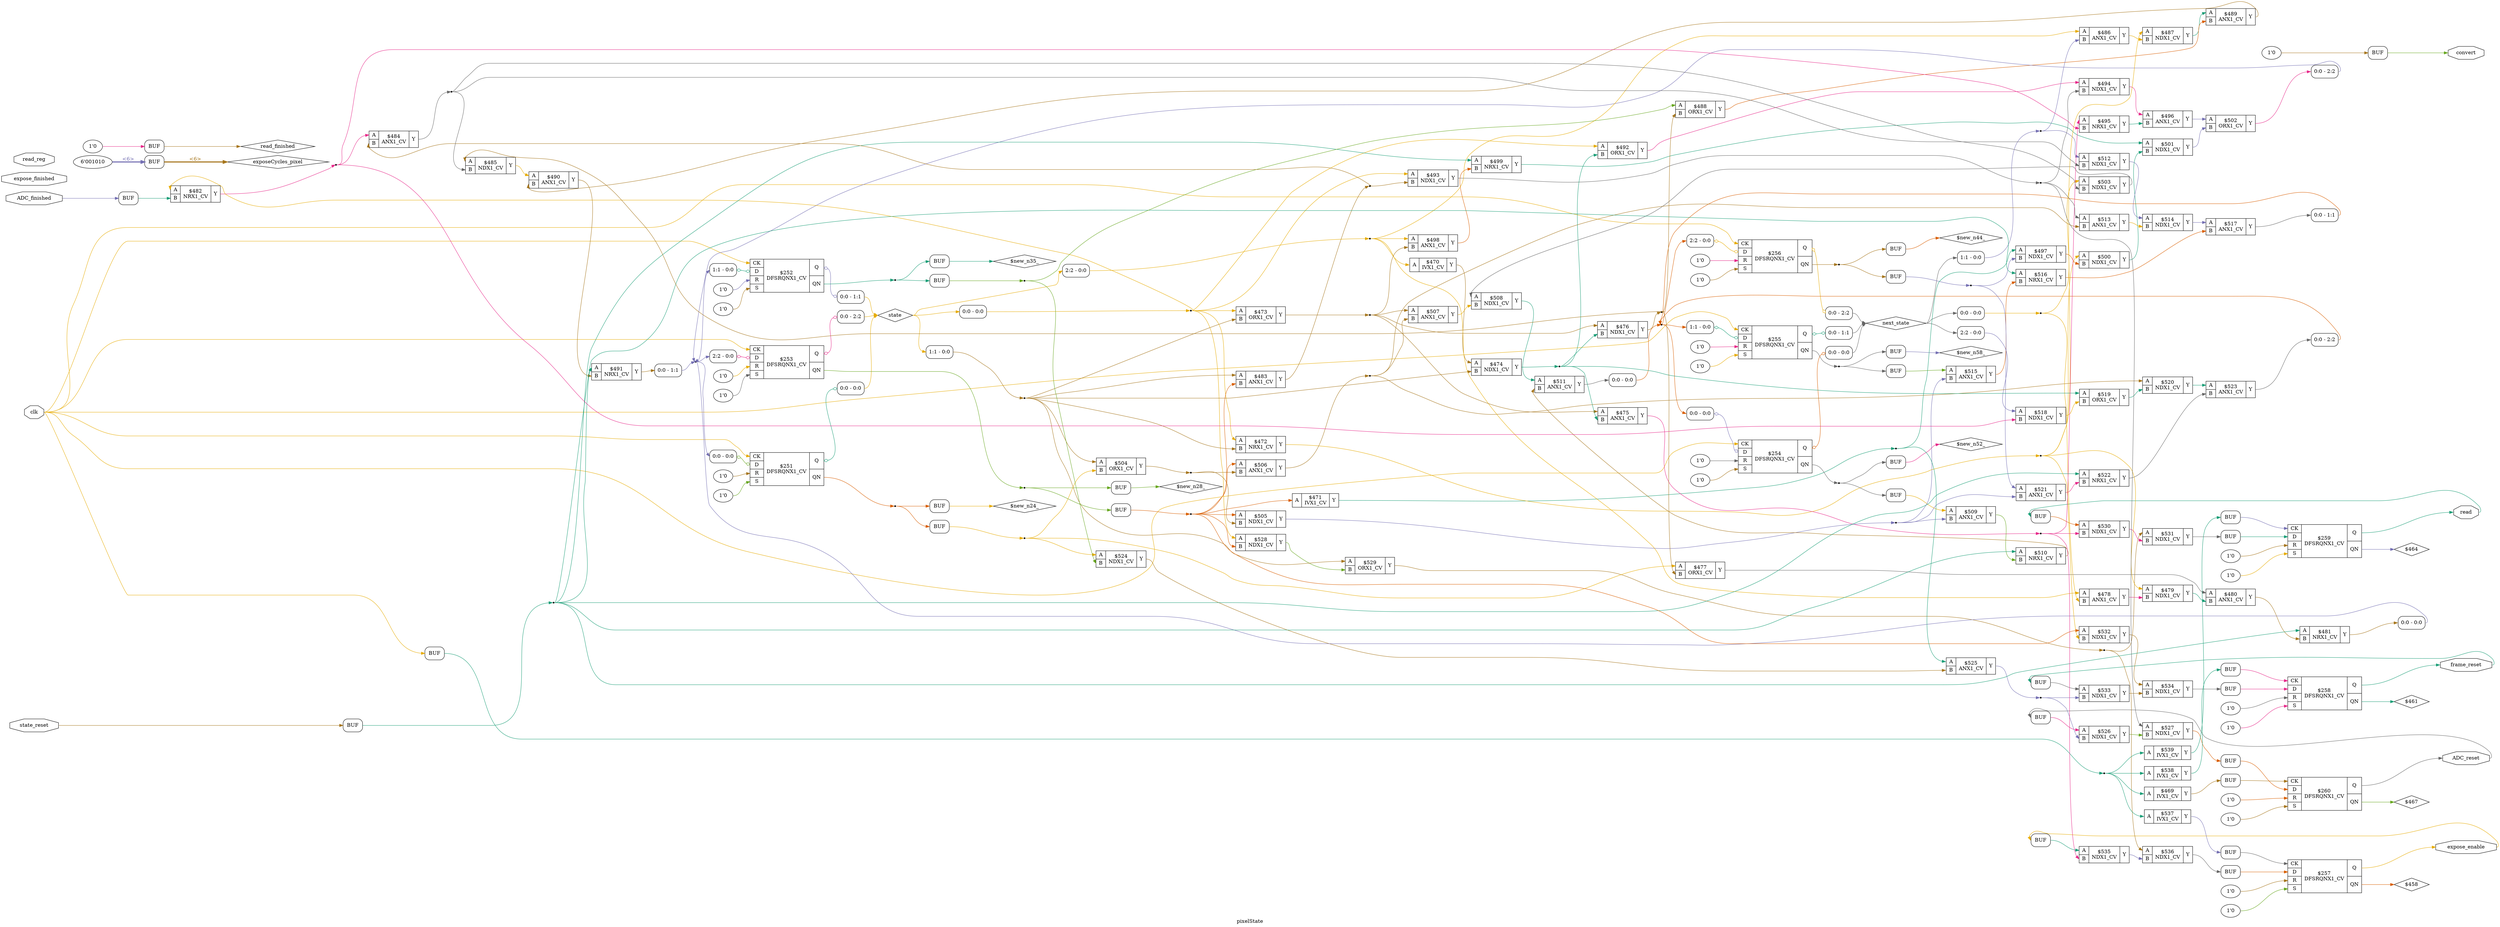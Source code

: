 digraph "pixelState" {
label="pixelState";
rankdir="LR";
remincross=true;
n159 [ shape=octagon, label="ADC_finished", color="black", fontcolor="black" ];
n160 [ shape=octagon, label="ADC_reset", color="black", fontcolor="black" ];
n161 [ shape=octagon, label="clk", color="black", fontcolor="black" ];
n162 [ shape=octagon, label="convert", color="black", fontcolor="black" ];
n163 [ shape=diamond, label="exposeCycles_pixel", color="black", fontcolor="black" ];
n164 [ shape=octagon, label="expose_enable", color="black", fontcolor="black" ];
n165 [ shape=octagon, label="expose_finished", color="black", fontcolor="black" ];
n166 [ shape=octagon, label="frame_reset", color="black", fontcolor="black" ];
n167 [ shape=diamond, label="next_state", color="black", fontcolor="black" ];
n168 [ shape=octagon, label="read", color="black", fontcolor="black" ];
n169 [ shape=diamond, label="read_finished", color="black", fontcolor="black" ];
n170 [ shape=octagon, label="read_reg", color="black", fontcolor="black" ];
n171 [ shape=diamond, label="state", color="black", fontcolor="black" ];
n172 [ shape=octagon, label="state_reset", color="black", fontcolor="black" ];
{ rank="source"; n159; n161; n165; n170; n172;}
{ rank="sink"; n160; n162; n164; n166; n168;}
c175 [ shape=record, label="{{<p173> A}|$469\nIVX1_CV|{<p174> Y}}" ];
c176 [ shape=record, label="{{<p173> A}|$470\nIVX1_CV|{<p174> Y}}" ];
c177 [ shape=record, label="{{<p173> A}|$471\nIVX1_CV|{<p174> Y}}" ];
c179 [ shape=record, label="{{<p173> A|<p178> B}|$472\nNRX1_CV|{<p174> Y}}" ];
c180 [ shape=record, label="{{<p173> A|<p178> B}|$473\nORX1_CV|{<p174> Y}}" ];
c181 [ shape=record, label="{{<p173> A|<p178> B}|$474\nNDX1_CV|{<p174> Y}}" ];
c182 [ shape=record, label="{{<p173> A|<p178> B}|$475\nANX1_CV|{<p174> Y}}" ];
c183 [ shape=record, label="{{<p173> A|<p178> B}|$476\nNDX1_CV|{<p174> Y}}" ];
c184 [ shape=record, label="{{<p173> A|<p178> B}|$477\nORX1_CV|{<p174> Y}}" ];
c185 [ shape=record, label="{{<p173> A|<p178> B}|$478\nANX1_CV|{<p174> Y}}" ];
c186 [ shape=record, label="{{<p173> A|<p178> B}|$479\nNDX1_CV|{<p174> Y}}" ];
c187 [ shape=record, label="{{<p173> A|<p178> B}|$480\nANX1_CV|{<p174> Y}}" ];
c188 [ shape=record, label="{{<p173> A|<p178> B}|$481\nNRX1_CV|{<p174> Y}}" ];
c189 [ shape=record, label="{{<p173> A|<p178> B}|$482\nNRX1_CV|{<p174> Y}}" ];
c190 [ shape=record, label="{{<p173> A|<p178> B}|$483\nANX1_CV|{<p174> Y}}" ];
c191 [ shape=record, label="{{<p173> A|<p178> B}|$484\nANX1_CV|{<p174> Y}}" ];
c192 [ shape=record, label="{{<p173> A|<p178> B}|$485\nNDX1_CV|{<p174> Y}}" ];
c193 [ shape=record, label="{{<p173> A|<p178> B}|$486\nANX1_CV|{<p174> Y}}" ];
c194 [ shape=record, label="{{<p173> A|<p178> B}|$487\nNDX1_CV|{<p174> Y}}" ];
c195 [ shape=record, label="{{<p173> A|<p178> B}|$488\nORX1_CV|{<p174> Y}}" ];
c196 [ shape=record, label="{{<p173> A|<p178> B}|$489\nANX1_CV|{<p174> Y}}" ];
c197 [ shape=record, label="{{<p173> A|<p178> B}|$490\nANX1_CV|{<p174> Y}}" ];
c198 [ shape=record, label="{{<p173> A|<p178> B}|$491\nNRX1_CV|{<p174> Y}}" ];
c199 [ shape=record, label="{{<p173> A|<p178> B}|$492\nORX1_CV|{<p174> Y}}" ];
c200 [ shape=record, label="{{<p173> A|<p178> B}|$493\nNDX1_CV|{<p174> Y}}" ];
c201 [ shape=record, label="{{<p173> A|<p178> B}|$494\nNDX1_CV|{<p174> Y}}" ];
c202 [ shape=record, label="{{<p173> A|<p178> B}|$495\nNRX1_CV|{<p174> Y}}" ];
c203 [ shape=record, label="{{<p173> A|<p178> B}|$496\nANX1_CV|{<p174> Y}}" ];
c204 [ shape=record, label="{{<p173> A|<p178> B}|$497\nNDX1_CV|{<p174> Y}}" ];
c205 [ shape=record, label="{{<p173> A|<p178> B}|$498\nANX1_CV|{<p174> Y}}" ];
c206 [ shape=record, label="{{<p173> A|<p178> B}|$499\nNRX1_CV|{<p174> Y}}" ];
c207 [ shape=record, label="{{<p173> A|<p178> B}|$500\nNDX1_CV|{<p174> Y}}" ];
c208 [ shape=record, label="{{<p173> A|<p178> B}|$501\nNDX1_CV|{<p174> Y}}" ];
c209 [ shape=record, label="{{<p173> A|<p178> B}|$502\nORX1_CV|{<p174> Y}}" ];
c210 [ shape=record, label="{{<p173> A|<p178> B}|$503\nNDX1_CV|{<p174> Y}}" ];
c211 [ shape=record, label="{{<p173> A|<p178> B}|$504\nORX1_CV|{<p174> Y}}" ];
c212 [ shape=record, label="{{<p173> A|<p178> B}|$505\nNDX1_CV|{<p174> Y}}" ];
c213 [ shape=record, label="{{<p173> A|<p178> B}|$506\nANX1_CV|{<p174> Y}}" ];
c214 [ shape=record, label="{{<p173> A|<p178> B}|$507\nANX1_CV|{<p174> Y}}" ];
c215 [ shape=record, label="{{<p173> A|<p178> B}|$508\nNDX1_CV|{<p174> Y}}" ];
c216 [ shape=record, label="{{<p173> A|<p178> B}|$509\nANX1_CV|{<p174> Y}}" ];
c217 [ shape=record, label="{{<p173> A|<p178> B}|$510\nNRX1_CV|{<p174> Y}}" ];
c218 [ shape=record, label="{{<p173> A|<p178> B}|$511\nANX1_CV|{<p174> Y}}" ];
c219 [ shape=record, label="{{<p173> A|<p178> B}|$512\nNDX1_CV|{<p174> Y}}" ];
c220 [ shape=record, label="{{<p173> A|<p178> B}|$513\nANX1_CV|{<p174> Y}}" ];
c221 [ shape=record, label="{{<p173> A|<p178> B}|$514\nNDX1_CV|{<p174> Y}}" ];
c222 [ shape=record, label="{{<p173> A|<p178> B}|$515\nANX1_CV|{<p174> Y}}" ];
c223 [ shape=record, label="{{<p173> A|<p178> B}|$516\nNRX1_CV|{<p174> Y}}" ];
c224 [ shape=record, label="{{<p173> A|<p178> B}|$517\nANX1_CV|{<p174> Y}}" ];
c225 [ shape=record, label="{{<p173> A|<p178> B}|$518\nNDX1_CV|{<p174> Y}}" ];
c226 [ shape=record, label="{{<p173> A|<p178> B}|$519\nORX1_CV|{<p174> Y}}" ];
c227 [ shape=record, label="{{<p173> A|<p178> B}|$520\nNDX1_CV|{<p174> Y}}" ];
c228 [ shape=record, label="{{<p173> A|<p178> B}|$521\nANX1_CV|{<p174> Y}}" ];
c229 [ shape=record, label="{{<p173> A|<p178> B}|$522\nNRX1_CV|{<p174> Y}}" ];
c230 [ shape=record, label="{{<p173> A|<p178> B}|$523\nANX1_CV|{<p174> Y}}" ];
c231 [ shape=record, label="{{<p173> A|<p178> B}|$524\nNDX1_CV|{<p174> Y}}" ];
c232 [ shape=record, label="{{<p173> A|<p178> B}|$525\nANX1_CV|{<p174> Y}}" ];
c233 [ shape=record, label="{{<p173> A|<p178> B}|$526\nNDX1_CV|{<p174> Y}}" ];
c234 [ shape=record, label="{{<p173> A|<p178> B}|$527\nNDX1_CV|{<p174> Y}}" ];
c235 [ shape=record, label="{{<p173> A|<p178> B}|$528\nNDX1_CV|{<p174> Y}}" ];
c236 [ shape=record, label="{{<p173> A|<p178> B}|$529\nORX1_CV|{<p174> Y}}" ];
c237 [ shape=record, label="{{<p173> A|<p178> B}|$530\nNDX1_CV|{<p174> Y}}" ];
c238 [ shape=record, label="{{<p173> A|<p178> B}|$531\nNDX1_CV|{<p174> Y}}" ];
c239 [ shape=record, label="{{<p173> A|<p178> B}|$532\nNDX1_CV|{<p174> Y}}" ];
c240 [ shape=record, label="{{<p173> A|<p178> B}|$533\nNDX1_CV|{<p174> Y}}" ];
c241 [ shape=record, label="{{<p173> A|<p178> B}|$534\nNDX1_CV|{<p174> Y}}" ];
c242 [ shape=record, label="{{<p173> A|<p178> B}|$535\nNDX1_CV|{<p174> Y}}" ];
c243 [ shape=record, label="{{<p173> A|<p178> B}|$536\nNDX1_CV|{<p174> Y}}" ];
c244 [ shape=record, label="{{<p173> A}|$537\nIVX1_CV|{<p174> Y}}" ];
c245 [ shape=record, label="{{<p173> A}|$538\nIVX1_CV|{<p174> Y}}" ];
c246 [ shape=record, label="{{<p173> A}|$539\nIVX1_CV|{<p174> Y}}" ];
v2 [ label="1'0" ];
v3 [ label="1'0" ];
c253 [ shape=record, label="{{<p247> CK|<p248> D|<p249> R|<p250> S}|$251\nDFSRQNX1_CV|{<p251> Q|<p252> QN}}" ];
x0 [ shape=record, style=rounded, label="<s0> 0:0 - 0:0 " ];
x0:e -> c253:p248:w [arrowhead=odiamond, arrowtail=odiamond, dir=both, colorscheme="dark28", color="5", fontcolor="5", label=""];
x1 [ shape=record, style=rounded, label="<s0> 0:0 - 0:0 " ];
c253:p251:e -> x1:w [arrowhead=odiamond, arrowtail=odiamond, dir=both, colorscheme="dark28", color="1", fontcolor="1", label=""];
v6 [ label="1'0" ];
v7 [ label="1'0" ];
c254 [ shape=record, label="{{<p247> CK|<p248> D|<p249> R|<p250> S}|$252\nDFSRQNX1_CV|{<p251> Q|<p252> QN}}" ];
x4 [ shape=record, style=rounded, label="<s0> 1:1 - 0:0 " ];
x4:e -> c254:p248:w [arrowhead=odiamond, arrowtail=odiamond, dir=both, colorscheme="dark28", color="1", fontcolor="1", label=""];
x5 [ shape=record, style=rounded, label="<s0> 0:0 - 1:1 " ];
c254:p251:e -> x5:w [arrowhead=odiamond, arrowtail=odiamond, dir=both, colorscheme="dark28", color="3", fontcolor="3", label=""];
v10 [ label="1'0" ];
v11 [ label="1'0" ];
c255 [ shape=record, label="{{<p247> CK|<p248> D|<p249> R|<p250> S}|$253\nDFSRQNX1_CV|{<p251> Q|<p252> QN}}" ];
x8 [ shape=record, style=rounded, label="<s0> 2:2 - 0:0 " ];
x8:e -> c255:p248:w [arrowhead=odiamond, arrowtail=odiamond, dir=both, colorscheme="dark28", color="4", fontcolor="4", label=""];
x9 [ shape=record, style=rounded, label="<s0> 0:0 - 2:2 " ];
c255:p251:e -> x9:w [arrowhead=odiamond, arrowtail=odiamond, dir=both, colorscheme="dark28", color="4", fontcolor="4", label=""];
v14 [ label="1'0" ];
v15 [ label="1'0" ];
c256 [ shape=record, label="{{<p247> CK|<p248> D|<p249> R|<p250> S}|$254\nDFSRQNX1_CV|{<p251> Q|<p252> QN}}" ];
x12 [ shape=record, style=rounded, label="<s0> 0:0 - 0:0 " ];
x12:e -> c256:p248:w [arrowhead=odiamond, arrowtail=odiamond, dir=both, colorscheme="dark28", color="3", fontcolor="3", label=""];
x13 [ shape=record, style=rounded, label="<s0> 0:0 - 0:0 " ];
c256:p251:e -> x13:w [arrowhead=odiamond, arrowtail=odiamond, dir=both, colorscheme="dark28", color="2", fontcolor="2", label=""];
v18 [ label="1'0" ];
v19 [ label="1'0" ];
c257 [ shape=record, label="{{<p247> CK|<p248> D|<p249> R|<p250> S}|$255\nDFSRQNX1_CV|{<p251> Q|<p252> QN}}" ];
x16 [ shape=record, style=rounded, label="<s0> 1:1 - 0:0 " ];
x16:e -> c257:p248:w [arrowhead=odiamond, arrowtail=odiamond, dir=both, colorscheme="dark28", color="1", fontcolor="1", label=""];
x17 [ shape=record, style=rounded, label="<s0> 0:0 - 1:1 " ];
c257:p251:e -> x17:w [arrowhead=odiamond, arrowtail=odiamond, dir=both, colorscheme="dark28", color="1", fontcolor="1", label=""];
v22 [ label="1'0" ];
v23 [ label="1'0" ];
c258 [ shape=record, label="{{<p247> CK|<p248> D|<p249> R|<p250> S}|$256\nDFSRQNX1_CV|{<p251> Q|<p252> QN}}" ];
x20 [ shape=record, style=rounded, label="<s0> 2:2 - 0:0 " ];
x20:e -> c258:p248:w [arrowhead=odiamond, arrowtail=odiamond, dir=both, colorscheme="dark28", color="6", fontcolor="6", label=""];
x21 [ shape=record, style=rounded, label="<s0> 0:0 - 2:2 " ];
c258:p251:e -> x21:w [arrowhead=odiamond, arrowtail=odiamond, dir=both, colorscheme="dark28", color="6", fontcolor="6", label=""];
v24 [ label="1'0" ];
v25 [ label="1'0" ];
c259 [ shape=record, label="{{<p247> CK|<p248> D|<p249> R|<p250> S}|$257\nDFSRQNX1_CV|{<p251> Q|<p252> QN}}" ];
v26 [ label="1'0" ];
v27 [ label="1'0" ];
c260 [ shape=record, label="{{<p247> CK|<p248> D|<p249> R|<p250> S}|$258\nDFSRQNX1_CV|{<p251> Q|<p252> QN}}" ];
v28 [ label="1'0" ];
v29 [ label="1'0" ];
c261 [ shape=record, label="{{<p247> CK|<p248> D|<p249> R|<p250> S}|$259\nDFSRQNX1_CV|{<p251> Q|<p252> QN}}" ];
v30 [ label="1'0" ];
v31 [ label="1'0" ];
c262 [ shape=record, label="{{<p247> CK|<p248> D|<p249> R|<p250> S}|$260\nDFSRQNX1_CV|{<p251> Q|<p252> QN}}" ];
v32 [ label="1'0" ];
x33 [shape=box, style=rounded, label="BUF"];
v34 [ label="6'001010" ];
x35 [shape=box, style=rounded, label="BUF"];
v36 [ label="1'0" ];
x37 [shape=box, style=rounded, label="BUF"];
x38 [shape=box, style=rounded, label="BUF"];
x39 [shape=box, style=rounded, label="BUF"];
x40 [shape=box, style=rounded, label="BUF"];
x41 [shape=box, style=rounded, label="BUF"];
x42 [shape=box, style=rounded, label="BUF"];
x43 [shape=box, style=rounded, label="BUF"];
x44 [shape=box, style=rounded, label="BUF"];
x45 [shape=box, style=rounded, label="BUF"];
x46 [ shape=record, style=rounded, label="<s0> 0:0 - 0:0 " ];
x47 [ shape=record, style=rounded, label="<s0> 2:2 - 0:0 " ];
x48 [ shape=record, style=rounded, label="<s0> 1:1 - 0:0 " ];
x49 [shape=box, style=rounded, label="BUF"];
x50 [shape=box, style=rounded, label="BUF"];
x51 [ shape=record, style=rounded, label="<s0> 0:0 - 0:0 " ];
x52 [shape=box, style=rounded, label="BUF"];
x53 [ shape=record, style=rounded, label="<s0> 0:0 - 0:0 " ];
x54 [ shape=record, style=rounded, label="<s0> 1:1 - 0:0 " ];
x55 [shape=box, style=rounded, label="BUF"];
x56 [ shape=record, style=rounded, label="<s0> 0:0 - 1:1 " ];
x57 [ shape=record, style=rounded, label="<s0> 2:2 - 0:0 " ];
x58 [shape=box, style=rounded, label="BUF"];
x59 [shape=box, style=rounded, label="BUF"];
x60 [ shape=record, style=rounded, label="<s0> 0:0 - 2:2 " ];
x61 [shape=box, style=rounded, label="BUF"];
x62 [ shape=record, style=rounded, label="<s0> 0:0 - 0:0 " ];
x63 [shape=box, style=rounded, label="BUF"];
x64 [ shape=record, style=rounded, label="<s0> 0:0 - 1:1 " ];
x65 [ shape=record, style=rounded, label="<s0> 0:0 - 2:2 " ];
x66 [shape=box, style=rounded, label="BUF"];
x67 [shape=box, style=rounded, label="BUF"];
x68 [shape=box, style=rounded, label="BUF"];
x69 [shape=box, style=rounded, label="BUF"];
x70 [shape=box, style=rounded, label="BUF"];
x71 [shape=box, style=rounded, label="BUF"];
x72 [shape=box, style=rounded, label="BUF"];
x73 [shape=box, style=rounded, label="BUF"];
x74 [shape=box, style=rounded, label="BUF"];
x75 [shape=box, style=rounded, label="BUF"];
x76 [shape=box, style=rounded, label="BUF"];
x67:e:e -> c262:p248:w [colorscheme="dark28", color="2", fontcolor="2", label=""];
c204:p174:e -> c207:p178:w [colorscheme="dark28", color="2", fontcolor="2", label=""];
c205:p174:e -> c206:p178:w [colorscheme="dark28", color="2", fontcolor="2", label=""];
c206:p174:e -> c208:p173:w [colorscheme="dark28", color="1", fontcolor="1", label=""];
c207:p174:e -> c208:p178:w [colorscheme="dark28", color="1", fontcolor="1", label=""];
c208:p174:e -> c209:p178:w [colorscheme="dark28", color="3", fontcolor="3", label=""];
c210:p174:e -> c215:p173:w [colorscheme="dark28", color="8", fontcolor="8", label=""];
n106 [ shape=point ];
c211:p174:e -> n106:w [colorscheme="dark28", color="7", fontcolor="7", label=""];
n106:e -> c212:p178:w [colorscheme="dark28", color="7", fontcolor="7", label=""];
n106:e -> c213:p178:w [colorscheme="dark28", color="7", fontcolor="7", label=""];
n107 [ shape=point ];
c212:p174:e -> n107:w [colorscheme="dark28", color="3", fontcolor="3", label=""];
n107:e -> c216:p178:w [colorscheme="dark28", color="3", fontcolor="3", label=""];
n107:e -> c222:p178:w [colorscheme="dark28", color="3", fontcolor="3", label=""];
n107:e -> c228:p178:w [colorscheme="dark28", color="3", fontcolor="3", label=""];
n108 [ shape=point ];
c213:p174:e -> n108:w [colorscheme="dark28", color="7", fontcolor="7", label=""];
n108:e -> c214:p178:w [colorscheme="dark28", color="7", fontcolor="7", label=""];
n108:e -> c220:p178:w [colorscheme="dark28", color="7", fontcolor="7", label=""];
n108:e -> c227:p173:w [colorscheme="dark28", color="7", fontcolor="7", label=""];
c214:p174:e -> c215:p178:w [colorscheme="dark28", color="6", fontcolor="6", label=""];
c215:p174:e -> c218:p173:w [colorscheme="dark28", color="1", fontcolor="1", label=""];
c216:p174:e -> c217:p178:w [colorscheme="dark28", color="5", fontcolor="5", label=""];
c217:p174:e -> c218:p178:w [colorscheme="dark28", color="7", fontcolor="7", label=""];
c219:p174:e -> c221:p173:w [colorscheme="dark28", color="3", fontcolor="3", label=""];
c220:p174:e -> c221:p178:w [colorscheme="dark28", color="6", fontcolor="6", label=""];
c221:p174:e -> c224:p173:w [colorscheme="dark28", color="3", fontcolor="3", label=""];
c222:p174:e -> c223:p178:w [colorscheme="dark28", color="2", fontcolor="2", label=""];
c223:p174:e -> c224:p178:w [colorscheme="dark28", color="2", fontcolor="2", label=""];
c225:p174:e -> c226:p178:w [colorscheme="dark28", color="6", fontcolor="6", label=""];
c226:p174:e -> c227:p178:w [colorscheme="dark28", color="1", fontcolor="1", label=""];
n12 [ shape=diamond, label="$new_n28_" ];
x40:e:e -> n12:w [colorscheme="dark28", color="5", fontcolor="5", label=""];
c227:p174:e -> c230:p173:w [colorscheme="dark28", color="1", fontcolor="1", label=""];
c228:p174:e -> c229:p178:w [colorscheme="dark28", color="4", fontcolor="4", label=""];
c229:p174:e -> c230:p178:w [colorscheme="dark28", color="8", fontcolor="8", label=""];
c231:p174:e -> c232:p178:w [colorscheme="dark28", color="7", fontcolor="7", label=""];
n124 [ shape=point ];
c232:p174:e -> n124:w [colorscheme="dark28", color="3", fontcolor="3", label=""];
n124:e -> c233:p178:w [colorscheme="dark28", color="3", fontcolor="3", label=""];
n124:e -> c240:p178:w [colorscheme="dark28", color="3", fontcolor="3", label=""];
c233:p174:e -> c234:p178:w [colorscheme="dark28", color="5", fontcolor="5", label=""];
c235:p174:e -> c236:p178:w [colorscheme="dark28", color="5", fontcolor="5", label=""];
n127 [ shape=point ];
c236:p174:e -> n127:w [colorscheme="dark28", color="7", fontcolor="7", label=""];
n127:e -> c238:p173:w [colorscheme="dark28", color="7", fontcolor="7", label=""];
n127:e -> c243:p173:w [colorscheme="dark28", color="7", fontcolor="7", label=""];
c237:p174:e -> c238:p178:w [colorscheme="dark28", color="4", fontcolor="4", label=""];
c239:p174:e -> c241:p173:w [colorscheme="dark28", color="7", fontcolor="7", label=""];
c240:p174:e -> c241:p178:w [colorscheme="dark28", color="7", fontcolor="7", label=""];
n131 [ shape=point ];
x51:e -> n131:w [colorscheme="dark28", color="6", fontcolor="6", label=""];
n131:e -> c185:p178:w [colorscheme="dark28", color="6", fontcolor="6", label=""];
n131:e -> c210:p173:w [colorscheme="dark28", color="6", fontcolor="6", label=""];
n132 [ shape=point ];
x54:e -> n132:w [colorscheme="dark28", color="3", fontcolor="3", label=""];
n132:e -> c193:p178:w [colorscheme="dark28", color="3", fontcolor="3", label=""];
n132:e -> c219:p173:w [colorscheme="dark28", color="3", fontcolor="3", label=""];
x57:e -> c225:p173:w [colorscheme="dark28", color="3", fontcolor="3", label=""];
x68:e:e -> c237:p173:w [colorscheme="dark28", color="2", fontcolor="2", label=""];
n135 [ shape=point ];
x46:e -> n135:w [colorscheme="dark28", color="6", fontcolor="6", label=""];
n135:e -> c179:p173:w [colorscheme="dark28", color="6", fontcolor="6", label=""];
n135:e -> c180:p173:w [colorscheme="dark28", color="6", fontcolor="6", label=""];
n135:e -> c189:p173:w [colorscheme="dark28", color="6", fontcolor="6", label=""];
n135:e -> c199:p173:w [colorscheme="dark28", color="6", fontcolor="6", label=""];
n135:e -> c200:p173:w [colorscheme="dark28", color="6", fontcolor="6", label=""];
n135:e -> c235:p173:w [colorscheme="dark28", color="6", fontcolor="6", label=""];
n136 [ shape=point ];
x48:e -> n136:w [colorscheme="dark28", color="7", fontcolor="7", label=""];
n136:e -> c179:p178:w [colorscheme="dark28", color="7", fontcolor="7", label=""];
n136:e -> c180:p178:w [colorscheme="dark28", color="7", fontcolor="7", label=""];
n136:e -> c181:p178:w [colorscheme="dark28", color="7", fontcolor="7", label=""];
n136:e -> c190:p173:w [colorscheme="dark28", color="7", fontcolor="7", label=""];
n136:e -> c211:p173:w [colorscheme="dark28", color="7", fontcolor="7", label=""];
n136:e -> c236:p173:w [colorscheme="dark28", color="7", fontcolor="7", label=""];
n137 [ shape=point ];
x47:e -> n137:w [colorscheme="dark28", color="6", fontcolor="6", label=""];
n137:e -> c176:p173:w [colorscheme="dark28", color="6", fontcolor="6", label=""];
n137:e -> c185:p173:w [colorscheme="dark28", color="6", fontcolor="6", label=""];
n137:e -> c193:p173:w [colorscheme="dark28", color="6", fontcolor="6", label=""];
n137:e -> c205:p173:w [colorscheme="dark28", color="6", fontcolor="6", label=""];
n138 [ shape=point ];
x59:e:e -> n138:w [colorscheme="dark28", color="1", fontcolor="1", label=""];
n138:e -> c188:p173:w [colorscheme="dark28", color="1", fontcolor="1", label=""];
n138:e -> c198:p173:w [colorscheme="dark28", color="1", fontcolor="1", label=""];
n138:e -> c206:p173:w [colorscheme="dark28", color="1", fontcolor="1", label=""];
n138:e -> c217:p173:w [colorscheme="dark28", color="1", fontcolor="1", label=""];
n138:e -> c223:p173:w [colorscheme="dark28", color="1", fontcolor="1", label=""];
n138:e -> c229:p173:w [colorscheme="dark28", color="1", fontcolor="1", label=""];
n139 [ shape=point ];
c253:p252:e -> n139:w [colorscheme="dark28", color="2", fontcolor="2", label=""];
n139:e -> x38:w:w [colorscheme="dark28", color="2", fontcolor="2", label=""];
n139:e -> x52:w:w [colorscheme="dark28", color="2", fontcolor="2", label=""];
n140 [ shape=point ];
c254:p252:e -> n140:w [colorscheme="dark28", color="1", fontcolor="1", label=""];
n140:e -> x39:w:w [colorscheme="dark28", color="1", fontcolor="1", label=""];
n140:e -> x55:w:w [colorscheme="dark28", color="1", fontcolor="1", label=""];
n141 [ shape=point ];
c255:p252:e -> n141:w [colorscheme="dark28", color="5", fontcolor="5", label=""];
n141:e -> x40:w:w [colorscheme="dark28", color="5", fontcolor="5", label=""];
n141:e -> x49:w:w [colorscheme="dark28", color="5", fontcolor="5", label=""];
n142 [ shape=point ];
c256:p252:e -> n142:w [colorscheme="dark28", color="8", fontcolor="8", label=""];
n142:e -> x41:w:w [colorscheme="dark28", color="8", fontcolor="8", label=""];
n142:e -> x61:w:w [colorscheme="dark28", color="8", fontcolor="8", label=""];
n143 [ shape=point ];
c257:p252:e -> n143:w [colorscheme="dark28", color="8", fontcolor="8", label=""];
n143:e -> x42:w:w [colorscheme="dark28", color="8", fontcolor="8", label=""];
n143:e -> x63:w:w [colorscheme="dark28", color="8", fontcolor="8", label=""];
n144 [ shape=point ];
c258:p252:e -> n144:w [colorscheme="dark28", color="7", fontcolor="7", label=""];
n144:e -> x43:w:w [colorscheme="dark28", color="7", fontcolor="7", label=""];
n144:e -> x58:w:w [colorscheme="dark28", color="7", fontcolor="7", label=""];
n145 [ shape=diamond, label="$458" ];
c259:p252:e -> n145:w [colorscheme="dark28", color="2", fontcolor="2", label=""];
n146 [ shape=diamond, label="$461" ];
c260:p252:e -> n146:w [colorscheme="dark28", color="1", fontcolor="1", label=""];
n147 [ shape=diamond, label="$464" ];
c261:p252:e -> n147:w [colorscheme="dark28", color="3", fontcolor="3", label=""];
n148 [ shape=diamond, label="$467" ];
c262:p252:e -> n148:w [colorscheme="dark28", color="5", fontcolor="5", label=""];
x74:e:e -> c259:p247:w [colorscheme="dark28", color="8", fontcolor="8", label=""];
x75:e:e -> c260:p247:w [colorscheme="dark28", color="4", fontcolor="4", label=""];
x76:e:e -> c261:p247:w [colorscheme="dark28", color="3", fontcolor="3", label=""];
x45:e:e -> c262:p247:w [colorscheme="dark28", color="7", fontcolor="7", label=""];
n159:e -> x50:w:w [colorscheme="dark28", color="3", fontcolor="3", label=""];
c262:p251:e -> n160:w [colorscheme="dark28", color="8", fontcolor="8", label=""];
n160:e -> x66:w:w [colorscheme="dark28", color="8", fontcolor="8", label=""];
n161:e -> c253:p247:w [colorscheme="dark28", color="6", fontcolor="6", label=""];
n161:e -> c254:p247:w [colorscheme="dark28", color="6", fontcolor="6", label=""];
n161:e -> c255:p247:w [colorscheme="dark28", color="6", fontcolor="6", label=""];
n161:e -> c256:p247:w [colorscheme="dark28", color="6", fontcolor="6", label=""];
n161:e -> c257:p247:w [colorscheme="dark28", color="6", fontcolor="6", label=""];
n161:e -> c258:p247:w [colorscheme="dark28", color="6", fontcolor="6", label=""];
n161:e -> x44:w:w [colorscheme="dark28", color="6", fontcolor="6", label=""];
x33:e:e -> n162:w [colorscheme="dark28", color="5", fontcolor="5", label=""];
x35:e:e -> n163:w [colorscheme="dark28", color="7", fontcolor="7", style="setlinewidth(3)", label="<6>"];
c259:p251:e -> n164:w [colorscheme="dark28", color="6", fontcolor="6", label=""];
n164:e -> x72:w:w [colorscheme="dark28", color="6", fontcolor="6", label=""];
c260:p251:e -> n166:w [colorscheme="dark28", color="1", fontcolor="1", label=""];
n166:e -> x70:w:w [colorscheme="dark28", color="1", fontcolor="1", label=""];
x13:s0:e -> n167:w [colorscheme="dark28", color="8", fontcolor="8", label=""];
x17:s0:e -> n167:w [colorscheme="dark28", color="8", fontcolor="8", label=""];
x21:s0:e -> n167:w [colorscheme="dark28", color="8", fontcolor="8", label=""];
n167:e -> x51:s0:w [colorscheme="dark28", color="8", fontcolor="8", label=""];
n167:e -> x54:s0:w [colorscheme="dark28", color="8", fontcolor="8", label=""];
n167:e -> x57:s0:w [colorscheme="dark28", color="8", fontcolor="8", label=""];
c261:p251:e -> n168:w [colorscheme="dark28", color="1", fontcolor="1", label=""];
n168:e -> x68:w:w [colorscheme="dark28", color="1", fontcolor="1", label=""];
x37:e:e -> n169:w [colorscheme="dark28", color="7", fontcolor="7", label=""];
x1:s0:e -> n171:w [colorscheme="dark28", color="6", fontcolor="6", label=""];
x5:s0:e -> n171:w [colorscheme="dark28", color="6", fontcolor="6", label=""];
x9:s0:e -> n171:w [colorscheme="dark28", color="6", fontcolor="6", label=""];
n171:e -> x46:s0:w [colorscheme="dark28", color="6", fontcolor="6", label=""];
n171:e -> x47:s0:w [colorscheme="dark28", color="6", fontcolor="6", label=""];
n171:e -> x48:s0:w [colorscheme="dark28", color="6", fontcolor="6", label=""];
n172:e -> x59:w:w [colorscheme="dark28", color="7", fontcolor="7", label=""];
n18 [ shape=diamond, label="$new_n35_" ];
x39:e:e -> n18:w [colorscheme="dark28", color="1", fontcolor="1", label=""];
x73:e:e -> c259:p248:w [colorscheme="dark28", color="2", fontcolor="2", label=""];
n26 [ shape=diamond, label="$new_n44_" ];
x43:e:e -> n26:w [colorscheme="dark28", color="2", fontcolor="2", label=""];
x71:e:e -> c260:p248:w [colorscheme="dark28", color="4", fontcolor="4", label=""];
n33 [ shape=diamond, label="$new_n52_" ];
x41:e:e -> n33:w [colorscheme="dark28", color="4", fontcolor="4", label=""];
n38 [ shape=diamond, label="$new_n58_" ];
x42:e:e -> n38:w [colorscheme="dark28", color="3", fontcolor="3", label=""];
n4 [ shape=point ];
x62:s0:e -> n4:w [colorscheme="dark28", color="2", fontcolor="2", label=""];
x64:s0:e -> n4:w [colorscheme="dark28", color="2", fontcolor="2", label=""];
x65:s0:e -> n4:w [colorscheme="dark28", color="2", fontcolor="2", label=""];
n4:e -> x12:s0:w [colorscheme="dark28", color="2", fontcolor="2", label=""];
n4:e -> x16:s0:w [colorscheme="dark28", color="2", fontcolor="2", label=""];
n4:e -> x20:s0:w [colorscheme="dark28", color="2", fontcolor="2", label=""];
c234:p174:e -> x67:w:w [colorscheme="dark28", color="2", fontcolor="2", label=""];
x69:e:e -> c261:p248:w [colorscheme="dark28", color="1", fontcolor="1", label=""];
c243:p174:e -> x73:w:w [colorscheme="dark28", color="8", fontcolor="8", label=""];
c241:p174:e -> x71:w:w [colorscheme="dark28", color="8", fontcolor="8", label=""];
c218:p174:e -> x62:w [colorscheme="dark28", color="8", fontcolor="8", label=""];
c224:p174:e -> x64:w [colorscheme="dark28", color="8", fontcolor="8", label=""];
c230:p174:e -> x65:w [colorscheme="dark28", color="8", fontcolor="8", label=""];
c238:p174:e -> x69:w:w [colorscheme="dark28", color="8", fontcolor="8", label=""];
c188:p174:e -> x53:w [colorscheme="dark28", color="7", fontcolor="7", label=""];
c198:p174:e -> x56:w [colorscheme="dark28", color="7", fontcolor="7", label=""];
c209:p174:e -> x60:w [colorscheme="dark28", color="4", fontcolor="4", label=""];
x50:e:e -> c189:p178:w [colorscheme="dark28", color="1", fontcolor="1", label=""];
n6 [ shape=point ];
x53:s0:e -> n6:w [colorscheme="dark28", color="3", fontcolor="3", label=""];
x56:s0:e -> n6:w [colorscheme="dark28", color="3", fontcolor="3", label=""];
x60:s0:e -> n6:w [colorscheme="dark28", color="3", fontcolor="3", label=""];
n6:e -> x0:s0:w [colorscheme="dark28", color="3", fontcolor="3", label=""];
n6:e -> x4:s0:w [colorscheme="dark28", color="3", fontcolor="3", label=""];
n6:e -> x8:s0:w [colorscheme="dark28", color="3", fontcolor="3", label=""];
x66:e:e -> c233:p173:w [colorscheme="dark28", color="4", fontcolor="4", label=""];
n61 [ shape=point ];
x52:e:e -> n61:w [colorscheme="dark28", color="6", fontcolor="6", label=""];
n61:e -> c184:p173:w [colorscheme="dark28", color="6", fontcolor="6", label=""];
n61:e -> c211:p178:w [colorscheme="dark28", color="6", fontcolor="6", label=""];
n61:e -> c231:p173:w [colorscheme="dark28", color="6", fontcolor="6", label=""];
n62 [ shape=point ];
x55:e:e -> n62:w [colorscheme="dark28", color="5", fontcolor="5", label=""];
n62:e -> c195:p173:w [colorscheme="dark28", color="5", fontcolor="5", label=""];
n62:e -> c231:p178:w [colorscheme="dark28", color="5", fontcolor="5", label=""];
n63 [ shape=point ];
x49:e:e -> n63:w [colorscheme="dark28", color="2", fontcolor="2", label=""];
n63:e -> c177:p173:w [colorscheme="dark28", color="2", fontcolor="2", label=""];
n63:e -> c190:p178:w [colorscheme="dark28", color="2", fontcolor="2", label=""];
n63:e -> c212:p173:w [colorscheme="dark28", color="2", fontcolor="2", label=""];
n63:e -> c213:p173:w [colorscheme="dark28", color="2", fontcolor="2", label=""];
n63:e -> c235:p178:w [colorscheme="dark28", color="2", fontcolor="2", label=""];
n63:e -> c239:p173:w [colorscheme="dark28", color="2", fontcolor="2", label=""];
x61:e:e -> c216:p173:w [colorscheme="dark28", color="6", fontcolor="6", label=""];
x63:e:e -> c222:p173:w [colorscheme="dark28", color="5", fontcolor="5", label=""];
n66 [ shape=point ];
x58:e:e -> n66:w [colorscheme="dark28", color="3", fontcolor="3", label=""];
n66:e -> c204:p178:w [colorscheme="dark28", color="3", fontcolor="3", label=""];
n66:e -> c228:p173:w [colorscheme="dark28", color="3", fontcolor="3", label=""];
c244:p174:e -> x74:w:w [colorscheme="dark28", color="3", fontcolor="3", label=""];
c245:p174:e -> x75:w:w [colorscheme="dark28", color="1", fontcolor="1", label=""];
c246:p174:e -> x76:w:w [colorscheme="dark28", color="1", fontcolor="1", label=""];
c175:p174:e -> x45:w:w [colorscheme="dark28", color="7", fontcolor="7", label=""];
n71 [ shape=point ];
x44:e:e -> n71:w [colorscheme="dark28", color="1", fontcolor="1", label=""];
n71:e -> c175:p173:w [colorscheme="dark28", color="1", fontcolor="1", label=""];
n71:e -> c244:p173:w [colorscheme="dark28", color="1", fontcolor="1", label=""];
n71:e -> c245:p173:w [colorscheme="dark28", color="1", fontcolor="1", label=""];
n71:e -> c246:p173:w [colorscheme="dark28", color="1", fontcolor="1", label=""];
x72:e:e -> c242:p173:w [colorscheme="dark28", color="1", fontcolor="1", label=""];
x70:e:e -> c240:p173:w [colorscheme="dark28", color="8", fontcolor="8", label=""];
c242:p174:e -> c243:p178:w [colorscheme="dark28", color="3", fontcolor="3", label=""];
c176:p174:e -> c181:p173:w [colorscheme="dark28", color="7", fontcolor="7", label=""];
n76 [ shape=point ];
c177:p174:e -> n76:w [colorscheme="dark28", color="1", fontcolor="1", label=""];
n76:e -> c204:p173:w [colorscheme="dark28", color="1", fontcolor="1", label=""];
n76:e -> c232:p173:w [colorscheme="dark28", color="1", fontcolor="1", label=""];
n77 [ shape=point ];
c179:p174:e -> n77:w [colorscheme="dark28", color="6", fontcolor="6", label=""];
n77:e -> c186:p173:w [colorscheme="dark28", color="6", fontcolor="6", label=""];
n77:e -> c194:p173:w [colorscheme="dark28", color="6", fontcolor="6", label=""];
n77:e -> c207:p173:w [colorscheme="dark28", color="6", fontcolor="6", label=""];
n77:e -> c239:p178:w [colorscheme="dark28", color="6", fontcolor="6", label=""];
n78 [ shape=point ];
c180:p174:e -> n78:w [colorscheme="dark28", color="7", fontcolor="7", label=""];
n78:e -> c182:p173:w [colorscheme="dark28", color="7", fontcolor="7", label=""];
n78:e -> c183:p173:w [colorscheme="dark28", color="7", fontcolor="7", label=""];
n78:e -> c205:p178:w [colorscheme="dark28", color="7", fontcolor="7", label=""];
n78:e -> c214:p173:w [colorscheme="dark28", color="7", fontcolor="7", label=""];
n79 [ shape=point ];
c181:p174:e -> n79:w [colorscheme="dark28", color="1", fontcolor="1", label=""];
n79:e -> c182:p178:w [colorscheme="dark28", color="1", fontcolor="1", label=""];
n79:e -> c183:p178:w [colorscheme="dark28", color="1", fontcolor="1", label=""];
n79:e -> c199:p178:w [colorscheme="dark28", color="1", fontcolor="1", label=""];
n79:e -> c226:p173:w [colorscheme="dark28", color="1", fontcolor="1", label=""];
n8 [ shape=diamond, label="$new_n24_" ];
x38:e:e -> n8:w [colorscheme="dark28", color="6", fontcolor="6", label=""];
n80 [ shape=point ];
c182:p174:e -> n80:w [colorscheme="dark28", color="4", fontcolor="4", label=""];
n80:e -> c202:p173:w [colorscheme="dark28", color="4", fontcolor="4", label=""];
n80:e -> c237:p178:w [colorscheme="dark28", color="4", fontcolor="4", label=""];
n80:e -> c242:p178:w [colorscheme="dark28", color="4", fontcolor="4", label=""];
n81 [ shape=point ];
c183:p174:e -> n81:w [colorscheme="dark28", color="7", fontcolor="7", label=""];
n81:e -> c184:p178:w [colorscheme="dark28", color="7", fontcolor="7", label=""];
n81:e -> c192:p173:w [colorscheme="dark28", color="7", fontcolor="7", label=""];
n81:e -> c195:p178:w [colorscheme="dark28", color="7", fontcolor="7", label=""];
c184:p174:e -> c187:p173:w [colorscheme="dark28", color="8", fontcolor="8", label=""];
c185:p174:e -> c186:p178:w [colorscheme="dark28", color="4", fontcolor="4", label=""];
c186:p174:e -> c187:p178:w [colorscheme="dark28", color="1", fontcolor="1", label=""];
c187:p174:e -> c188:p178:w [colorscheme="dark28", color="7", fontcolor="7", label=""];
n86 [ shape=point ];
c189:p174:e -> n86:w [colorscheme="dark28", color="4", fontcolor="4", label=""];
n86:e -> c191:p173:w [colorscheme="dark28", color="4", fontcolor="4", label=""];
n86:e -> c202:p178:w [colorscheme="dark28", color="4", fontcolor="4", label=""];
n86:e -> c225:p178:w [colorscheme="dark28", color="4", fontcolor="4", label=""];
n87 [ shape=point ];
c190:p174:e -> n87:w [colorscheme="dark28", color="7", fontcolor="7", label=""];
n87:e -> c191:p178:w [colorscheme="dark28", color="7", fontcolor="7", label=""];
n87:e -> c200:p178:w [colorscheme="dark28", color="7", fontcolor="7", label=""];
n88 [ shape=point ];
c191:p174:e -> n88:w [colorscheme="dark28", color="8", fontcolor="8", label=""];
n88:e -> c192:p178:w [colorscheme="dark28", color="8", fontcolor="8", label=""];
n88:e -> c210:p178:w [colorscheme="dark28", color="8", fontcolor="8", label=""];
n88:e -> c219:p178:w [colorscheme="dark28", color="8", fontcolor="8", label=""];
c192:p174:e -> c197:p173:w [colorscheme="dark28", color="6", fontcolor="6", label=""];
c193:p174:e -> c194:p178:w [colorscheme="dark28", color="6", fontcolor="6", label=""];
c194:p174:e -> c196:p173:w [colorscheme="dark28", color="1", fontcolor="1", label=""];
c195:p174:e -> c196:p178:w [colorscheme="dark28", color="2", fontcolor="2", label=""];
c196:p174:e -> c197:p178:w [colorscheme="dark28", color="7", fontcolor="7", label=""];
c197:p174:e -> c198:p178:w [colorscheme="dark28", color="7", fontcolor="7", label=""];
c199:p174:e -> c201:p173:w [colorscheme="dark28", color="4", fontcolor="4", label=""];
n96 [ shape=point ];
c200:p174:e -> n96:w [colorscheme="dark28", color="8", fontcolor="8", label=""];
n96:e -> c201:p178:w [colorscheme="dark28", color="8", fontcolor="8", label=""];
n96:e -> c220:p173:w [colorscheme="dark28", color="8", fontcolor="8", label=""];
n96:e -> c234:p173:w [colorscheme="dark28", color="8", fontcolor="8", label=""];
c201:p174:e -> c203:p173:w [colorscheme="dark28", color="4", fontcolor="4", label=""];
c202:p174:e -> c203:p178:w [colorscheme="dark28", color="1", fontcolor="1", label=""];
c203:p174:e -> c209:p173:w [colorscheme="dark28", color="3", fontcolor="3", label=""];
v10:e -> c255:p249:w [colorscheme="dark28", color="6", fontcolor="6", label=""];
v11:e -> c255:p250:w [colorscheme="dark28", color="8", fontcolor="8", label=""];
v14:e -> c256:p249:w [colorscheme="dark28", color="8", fontcolor="8", label=""];
v15:e -> c256:p250:w [colorscheme="dark28", color="7", fontcolor="7", label=""];
v18:e -> c257:p249:w [colorscheme="dark28", color="4", fontcolor="4", label=""];
v19:e -> c257:p250:w [colorscheme="dark28", color="6", fontcolor="6", label=""];
v2:e -> c253:p249:w [colorscheme="dark28", color="7", fontcolor="7", label=""];
v22:e -> c258:p249:w [colorscheme="dark28", color="4", fontcolor="4", label=""];
v23:e -> c258:p250:w [colorscheme="dark28", color="7", fontcolor="7", label=""];
v24:e -> c259:p249:w [colorscheme="dark28", color="7", fontcolor="7", label=""];
v25:e -> c259:p250:w [colorscheme="dark28", color="5", fontcolor="5", label=""];
v26:e -> c260:p249:w [colorscheme="dark28", color="8", fontcolor="8", label=""];
v27:e -> c260:p250:w [colorscheme="dark28", color="4", fontcolor="4", label=""];
v28:e -> c261:p249:w [colorscheme="dark28", color="7", fontcolor="7", label=""];
v29:e -> c261:p250:w [colorscheme="dark28", color="6", fontcolor="6", label=""];
v3:e -> c253:p250:w [colorscheme="dark28", color="5", fontcolor="5", label=""];
v30:e -> c262:p249:w [colorscheme="dark28", color="2", fontcolor="2", label=""];
v31:e -> c262:p250:w [colorscheme="dark28", color="7", fontcolor="7", label=""];
v32:e -> x33:w:w [colorscheme="dark28", color="7", fontcolor="7", label=""];
v34:e -> x35:w:w [colorscheme="dark28", color="3", fontcolor="3", style="setlinewidth(3)", label="<6>"];
v36:e -> x37:w:w [colorscheme="dark28", color="4", fontcolor="4", label=""];
v6:e -> c254:p249:w [colorscheme="dark28", color="3", fontcolor="3", label=""];
v7:e -> c254:p250:w [colorscheme="dark28", color="7", fontcolor="7", label=""];
}
